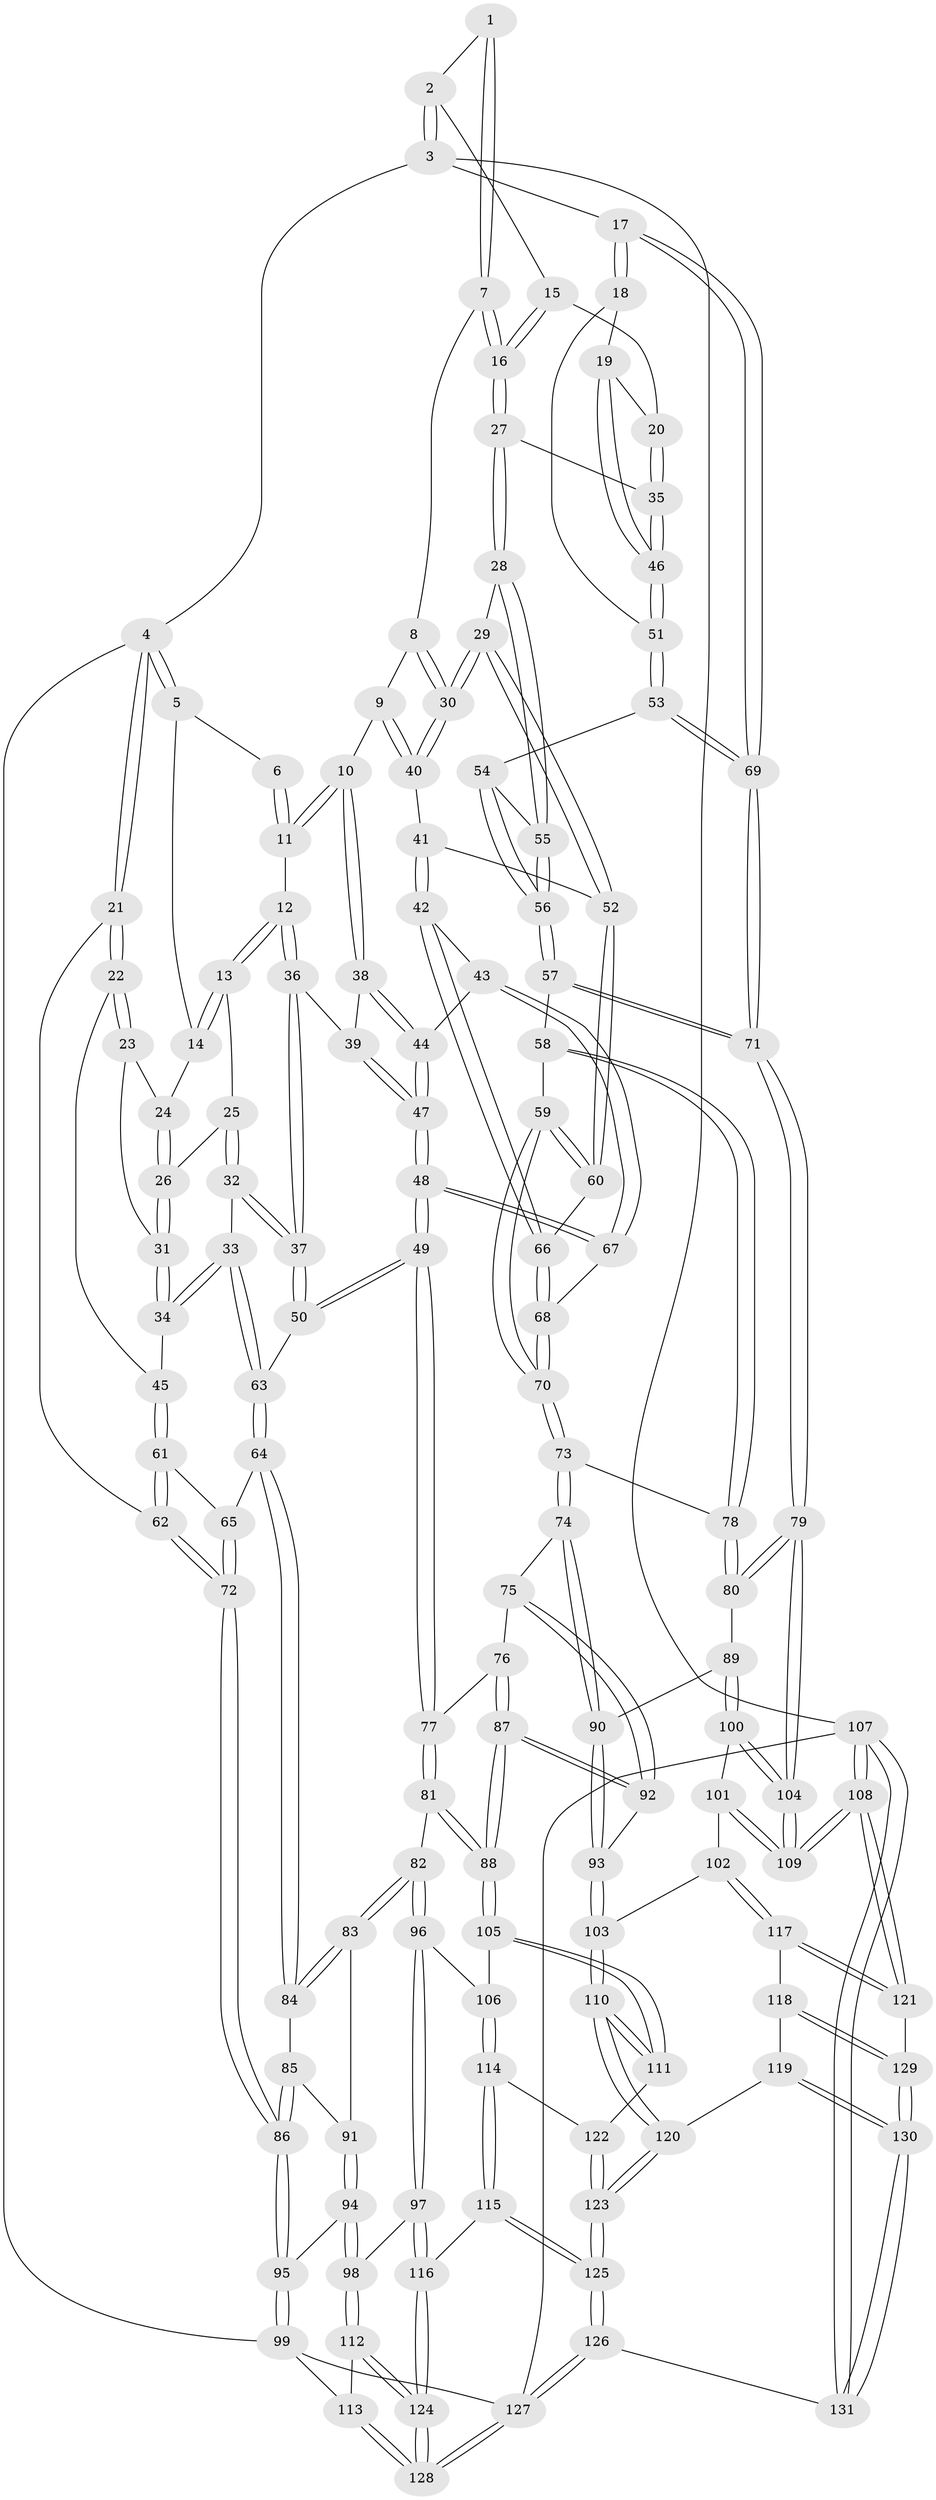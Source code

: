 // coarse degree distribution, {3: 0.2, 8: 0.015384615384615385, 6: 0.07692307692307693, 5: 0.35384615384615387, 4: 0.27692307692307694, 7: 0.06153846153846154, 2: 0.015384615384615385}
// Generated by graph-tools (version 1.1) at 2025/07/03/04/25 22:07:01]
// undirected, 131 vertices, 324 edges
graph export_dot {
graph [start="1"]
  node [color=gray90,style=filled];
  1 [pos="+0.6653128988537165+0"];
  2 [pos="+0.9537331296301992+0"];
  3 [pos="+1+0"];
  4 [pos="+0+0"];
  5 [pos="+0.1934503548684907+0"];
  6 [pos="+0.4680990028871638+0"];
  7 [pos="+0.6729086640518727+0"];
  8 [pos="+0.6404453489976042+0"];
  9 [pos="+0.5973359603113307+0.11076754715552266"];
  10 [pos="+0.5955743446180559+0.11099862773333458"];
  11 [pos="+0.45918986646153837+0"];
  12 [pos="+0.41153045553019313+0.0896253401518036"];
  13 [pos="+0.3756015197525381+0.08714231244969861"];
  14 [pos="+0.19321314558406558+0"];
  15 [pos="+0.9044994802994317+0"];
  16 [pos="+0.7739048741580131+0.11664191812918205"];
  17 [pos="+1+0.04424424243900471"];
  18 [pos="+1+0.10116812338968782"];
  19 [pos="+1+0.10146854822306452"];
  20 [pos="+0.9011814970924911+0.09444744500103117"];
  21 [pos="+0+0.15607655666590847"];
  22 [pos="+0.00827636650041837+0.12396217478825847"];
  23 [pos="+0.11117210744203547+0.028272818031584844"];
  24 [pos="+0.19041675392795127+0"];
  25 [pos="+0.2979691000955828+0.09371210466843496"];
  26 [pos="+0.2535564864954417+0.07805561680333402"];
  27 [pos="+0.7759230897313611+0.1394087963128189"];
  28 [pos="+0.7637704674473443+0.1491245829228235"];
  29 [pos="+0.7572914953983956+0.15038763202857922"];
  30 [pos="+0.7407828175574819+0.1470938674986038"];
  31 [pos="+0.19262153921770758+0.1394469137620358"];
  32 [pos="+0.2990804263311448+0.19795665654104652"];
  33 [pos="+0.1962026294788675+0.1984006014309289"];
  34 [pos="+0.1737963222761925+0.1789638904117004"];
  35 [pos="+0.8453713841647518+0.14153283556472315"];
  36 [pos="+0.41485014134936715+0.0956093224878822"];
  37 [pos="+0.34069068453128515+0.23248027976261174"];
  38 [pos="+0.5737965660365033+0.12248578674329624"];
  39 [pos="+0.46631883412522074+0.13420007739449483"];
  40 [pos="+0.6346919479593515+0.13120411257939793"];
  41 [pos="+0.6225995706883111+0.2199914091504806"];
  42 [pos="+0.6102064951689327+0.245406358406531"];
  43 [pos="+0.5710564478254869+0.2410998808317852"];
  44 [pos="+0.5624970598800304+0.20502390836106754"];
  45 [pos="+0.15310348973542826+0.18384749297712652"];
  46 [pos="+0.8927956617250468+0.19732120114856672"];
  47 [pos="+0.4696492102264884+0.2197872752387013"];
  48 [pos="+0.45362183900540914+0.3336031728976371"];
  49 [pos="+0.3968266336017237+0.3589116526677807"];
  50 [pos="+0.36755856809560994+0.35134624148614224"];
  51 [pos="+0.9176533713439365+0.23410685527831587"];
  52 [pos="+0.6983636647824393+0.2318057775491007"];
  53 [pos="+0.935539245891785+0.2979981890756443"];
  54 [pos="+0.9221405144493754+0.29952592954733576"];
  55 [pos="+0.7819501554817321+0.2402101702885224"];
  56 [pos="+0.7718245770533693+0.34580642467750766"];
  57 [pos="+0.7550939697923+0.3673573098747294"];
  58 [pos="+0.7424539452200354+0.37626523390514116"];
  59 [pos="+0.6931413236889845+0.34984754024880316"];
  60 [pos="+0.6620263857659382+0.3121753584108323"];
  61 [pos="+0.12768358352107922+0.2380161694406787"];
  62 [pos="+0+0.3991390614612953"];
  63 [pos="+0.26850757642289114+0.3742851197176863"];
  64 [pos="+0.25730146109024754+0.38224040694549766"];
  65 [pos="+0.1550600030607904+0.3599563946850219"];
  66 [pos="+0.6567314187039258+0.310510151279397"];
  67 [pos="+0.4659665009503425+0.3344177823978901"];
  68 [pos="+0.4995764209398254+0.34725313357746673"];
  69 [pos="+1+0.47960536638850515"];
  70 [pos="+0.5799762339987297+0.42950219461447936"];
  71 [pos="+1+0.49709908969797045"];
  72 [pos="+0+0.41868270421822773"];
  73 [pos="+0.5917772924581959+0.47628543234009285"];
  74 [pos="+0.5773922640906608+0.5068072466559258"];
  75 [pos="+0.5753069194634517+0.5072265648839596"];
  76 [pos="+0.5084710635503318+0.5036406598869335"];
  77 [pos="+0.4172285237427633+0.4462121609897932"];
  78 [pos="+0.7417718371569851+0.4638224847945206"];
  79 [pos="+1+0.5054270226621878"];
  80 [pos="+0.7604181702112004+0.5004873819008606"];
  81 [pos="+0.37455149294911116+0.6212312800437796"];
  82 [pos="+0.3067154521291419+0.6216720217269264"];
  83 [pos="+0.26625224548119775+0.5758134960702213"];
  84 [pos="+0.23597215856638742+0.4567307234076824"];
  85 [pos="+0.11463611717738378+0.5082029715467399"];
  86 [pos="+0+0.4815327965474149"];
  87 [pos="+0.4433854466687942+0.6603061818807687"];
  88 [pos="+0.43622720999800685+0.662074604681823"];
  89 [pos="+0.7304155795151952+0.5942040116913945"];
  90 [pos="+0.6262937167855638+0.600981073742882"];
  91 [pos="+0.16643074053899867+0.5858235879342836"];
  92 [pos="+0.4511603045974817+0.6598715701410443"];
  93 [pos="+0.5668489530190951+0.6711510648483724"];
  94 [pos="+0.0930803569172124+0.6695788886941311"];
  95 [pos="+0+0.52109084113648"];
  96 [pos="+0.2101295351942392+0.7480762067223014"];
  97 [pos="+0.18716492382301353+0.7659612384326838"];
  98 [pos="+0.1699573773111742+0.7743966698526257"];
  99 [pos="+0+0.8529485595765086"];
  100 [pos="+0.7309218021713793+0.595067391488448"];
  101 [pos="+0.7613422549722155+0.6642708710059486"];
  102 [pos="+0.727439619119857+0.7661969594577551"];
  103 [pos="+0.6131563099041373+0.7502823797612048"];
  104 [pos="+1+0.5738009151373631"];
  105 [pos="+0.42595858544052156+0.7823990017301943"];
  106 [pos="+0.24826003580083358+0.7564189974394174"];
  107 [pos="+1+1"];
  108 [pos="+1+0.7618552211141228"];
  109 [pos="+1+0.687781781418627"];
  110 [pos="+0.5549006817425115+0.8429141582678751"];
  111 [pos="+0.4270161201634372+0.7887705015777882"];
  112 [pos="+0.16319792232992336+0.7907502720639282"];
  113 [pos="+0+0.8687112116115355"];
  114 [pos="+0.3917805817563664+0.8385052588629098"];
  115 [pos="+0.37990069629601364+0.8477372068374098"];
  116 [pos="+0.3603192402327563+0.8568596168"];
  117 [pos="+0.732086682553974+0.7749969636782625"];
  118 [pos="+0.7081523816151566+0.8700477153316264"];
  119 [pos="+0.5722441815351138+0.8948717139492045"];
  120 [pos="+0.5687385332355918+0.892671141791383"];
  121 [pos="+0.9302365938022291+0.8445536697259657"];
  122 [pos="+0.4024116902521026+0.8314203583487504"];
  123 [pos="+0.4747368966984101+0.9575015640640577"];
  124 [pos="+0.23604356973292495+1"];
  125 [pos="+0.41543749246045625+1"];
  126 [pos="+0.37639040168923726+1"];
  127 [pos="+0.25075049387671944+1"];
  128 [pos="+0.2339655854319143+1"];
  129 [pos="+0.7694692044381618+0.9981702778847209"];
  130 [pos="+0.720504091829688+1"];
  131 [pos="+0.7199720429182221+1"];
  1 -- 2;
  1 -- 7;
  1 -- 7;
  2 -- 3;
  2 -- 3;
  2 -- 15;
  3 -- 4;
  3 -- 17;
  3 -- 107;
  4 -- 5;
  4 -- 5;
  4 -- 21;
  4 -- 21;
  4 -- 99;
  5 -- 6;
  5 -- 14;
  6 -- 11;
  6 -- 11;
  7 -- 8;
  7 -- 16;
  7 -- 16;
  8 -- 9;
  8 -- 30;
  8 -- 30;
  9 -- 10;
  9 -- 40;
  9 -- 40;
  10 -- 11;
  10 -- 11;
  10 -- 38;
  10 -- 38;
  11 -- 12;
  12 -- 13;
  12 -- 13;
  12 -- 36;
  12 -- 36;
  13 -- 14;
  13 -- 14;
  13 -- 25;
  14 -- 24;
  15 -- 16;
  15 -- 16;
  15 -- 20;
  16 -- 27;
  16 -- 27;
  17 -- 18;
  17 -- 18;
  17 -- 69;
  17 -- 69;
  18 -- 19;
  18 -- 51;
  19 -- 20;
  19 -- 46;
  19 -- 46;
  20 -- 35;
  20 -- 35;
  21 -- 22;
  21 -- 22;
  21 -- 62;
  22 -- 23;
  22 -- 23;
  22 -- 45;
  23 -- 24;
  23 -- 31;
  24 -- 26;
  24 -- 26;
  25 -- 26;
  25 -- 32;
  25 -- 32;
  26 -- 31;
  26 -- 31;
  27 -- 28;
  27 -- 28;
  27 -- 35;
  28 -- 29;
  28 -- 55;
  28 -- 55;
  29 -- 30;
  29 -- 30;
  29 -- 52;
  29 -- 52;
  30 -- 40;
  30 -- 40;
  31 -- 34;
  31 -- 34;
  32 -- 33;
  32 -- 37;
  32 -- 37;
  33 -- 34;
  33 -- 34;
  33 -- 63;
  33 -- 63;
  34 -- 45;
  35 -- 46;
  35 -- 46;
  36 -- 37;
  36 -- 37;
  36 -- 39;
  37 -- 50;
  37 -- 50;
  38 -- 39;
  38 -- 44;
  38 -- 44;
  39 -- 47;
  39 -- 47;
  40 -- 41;
  41 -- 42;
  41 -- 42;
  41 -- 52;
  42 -- 43;
  42 -- 66;
  42 -- 66;
  43 -- 44;
  43 -- 67;
  43 -- 67;
  44 -- 47;
  44 -- 47;
  45 -- 61;
  45 -- 61;
  46 -- 51;
  46 -- 51;
  47 -- 48;
  47 -- 48;
  48 -- 49;
  48 -- 49;
  48 -- 67;
  48 -- 67;
  49 -- 50;
  49 -- 50;
  49 -- 77;
  49 -- 77;
  50 -- 63;
  51 -- 53;
  51 -- 53;
  52 -- 60;
  52 -- 60;
  53 -- 54;
  53 -- 69;
  53 -- 69;
  54 -- 55;
  54 -- 56;
  54 -- 56;
  55 -- 56;
  55 -- 56;
  56 -- 57;
  56 -- 57;
  57 -- 58;
  57 -- 71;
  57 -- 71;
  58 -- 59;
  58 -- 78;
  58 -- 78;
  59 -- 60;
  59 -- 60;
  59 -- 70;
  59 -- 70;
  60 -- 66;
  61 -- 62;
  61 -- 62;
  61 -- 65;
  62 -- 72;
  62 -- 72;
  63 -- 64;
  63 -- 64;
  64 -- 65;
  64 -- 84;
  64 -- 84;
  65 -- 72;
  65 -- 72;
  66 -- 68;
  66 -- 68;
  67 -- 68;
  68 -- 70;
  68 -- 70;
  69 -- 71;
  69 -- 71;
  70 -- 73;
  70 -- 73;
  71 -- 79;
  71 -- 79;
  72 -- 86;
  72 -- 86;
  73 -- 74;
  73 -- 74;
  73 -- 78;
  74 -- 75;
  74 -- 90;
  74 -- 90;
  75 -- 76;
  75 -- 92;
  75 -- 92;
  76 -- 77;
  76 -- 87;
  76 -- 87;
  77 -- 81;
  77 -- 81;
  78 -- 80;
  78 -- 80;
  79 -- 80;
  79 -- 80;
  79 -- 104;
  79 -- 104;
  80 -- 89;
  81 -- 82;
  81 -- 88;
  81 -- 88;
  82 -- 83;
  82 -- 83;
  82 -- 96;
  82 -- 96;
  83 -- 84;
  83 -- 84;
  83 -- 91;
  84 -- 85;
  85 -- 86;
  85 -- 86;
  85 -- 91;
  86 -- 95;
  86 -- 95;
  87 -- 88;
  87 -- 88;
  87 -- 92;
  87 -- 92;
  88 -- 105;
  88 -- 105;
  89 -- 90;
  89 -- 100;
  89 -- 100;
  90 -- 93;
  90 -- 93;
  91 -- 94;
  91 -- 94;
  92 -- 93;
  93 -- 103;
  93 -- 103;
  94 -- 95;
  94 -- 98;
  94 -- 98;
  95 -- 99;
  95 -- 99;
  96 -- 97;
  96 -- 97;
  96 -- 106;
  97 -- 98;
  97 -- 116;
  97 -- 116;
  98 -- 112;
  98 -- 112;
  99 -- 113;
  99 -- 127;
  100 -- 101;
  100 -- 104;
  100 -- 104;
  101 -- 102;
  101 -- 109;
  101 -- 109;
  102 -- 103;
  102 -- 117;
  102 -- 117;
  103 -- 110;
  103 -- 110;
  104 -- 109;
  104 -- 109;
  105 -- 106;
  105 -- 111;
  105 -- 111;
  106 -- 114;
  106 -- 114;
  107 -- 108;
  107 -- 108;
  107 -- 131;
  107 -- 131;
  107 -- 127;
  108 -- 109;
  108 -- 109;
  108 -- 121;
  108 -- 121;
  110 -- 111;
  110 -- 111;
  110 -- 120;
  110 -- 120;
  111 -- 122;
  112 -- 113;
  112 -- 124;
  112 -- 124;
  113 -- 128;
  113 -- 128;
  114 -- 115;
  114 -- 115;
  114 -- 122;
  115 -- 116;
  115 -- 125;
  115 -- 125;
  116 -- 124;
  116 -- 124;
  117 -- 118;
  117 -- 121;
  117 -- 121;
  118 -- 119;
  118 -- 129;
  118 -- 129;
  119 -- 120;
  119 -- 130;
  119 -- 130;
  120 -- 123;
  120 -- 123;
  121 -- 129;
  122 -- 123;
  122 -- 123;
  123 -- 125;
  123 -- 125;
  124 -- 128;
  124 -- 128;
  125 -- 126;
  125 -- 126;
  126 -- 127;
  126 -- 127;
  126 -- 131;
  127 -- 128;
  127 -- 128;
  129 -- 130;
  129 -- 130;
  130 -- 131;
  130 -- 131;
}

